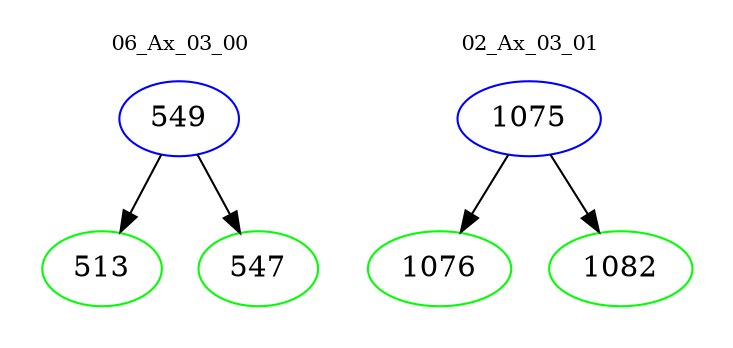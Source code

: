 digraph{
subgraph cluster_0 {
color = white
label = "06_Ax_03_00";
fontsize=10;
T0_549 [label="549", color="blue"]
T0_549 -> T0_513 [color="black"]
T0_513 [label="513", color="green"]
T0_549 -> T0_547 [color="black"]
T0_547 [label="547", color="green"]
}
subgraph cluster_1 {
color = white
label = "02_Ax_03_01";
fontsize=10;
T1_1075 [label="1075", color="blue"]
T1_1075 -> T1_1076 [color="black"]
T1_1076 [label="1076", color="green"]
T1_1075 -> T1_1082 [color="black"]
T1_1082 [label="1082", color="green"]
}
}
